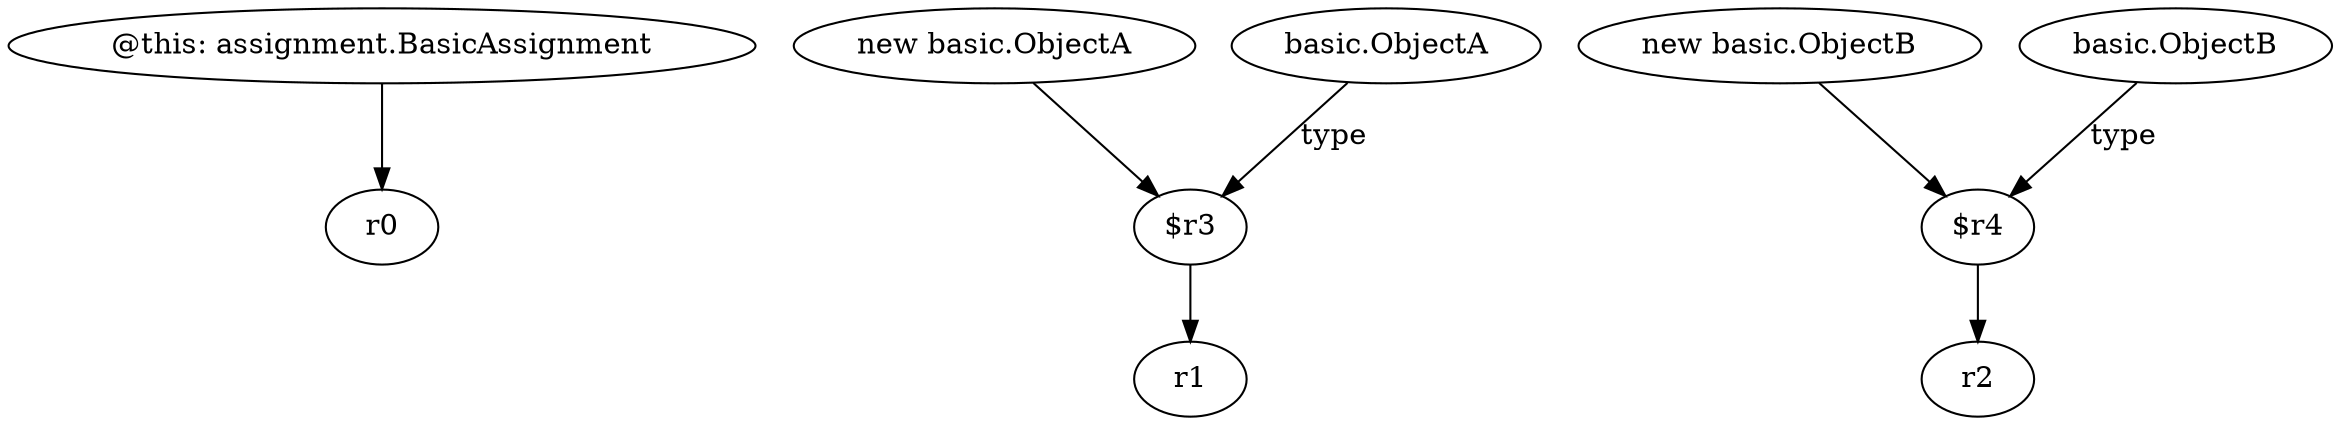 digraph g {
0[label="@this: assignment.BasicAssignment"]
1[label="r0"]
0->1[label=""]
2[label="new basic.ObjectA"]
3[label="$r3"]
2->3[label=""]
4[label="$r4"]
5[label="r2"]
4->5[label=""]
6[label="basic.ObjectA"]
6->3[label="type"]
7[label="new basic.ObjectB"]
7->4[label=""]
8[label="basic.ObjectB"]
8->4[label="type"]
9[label="r1"]
3->9[label=""]
}